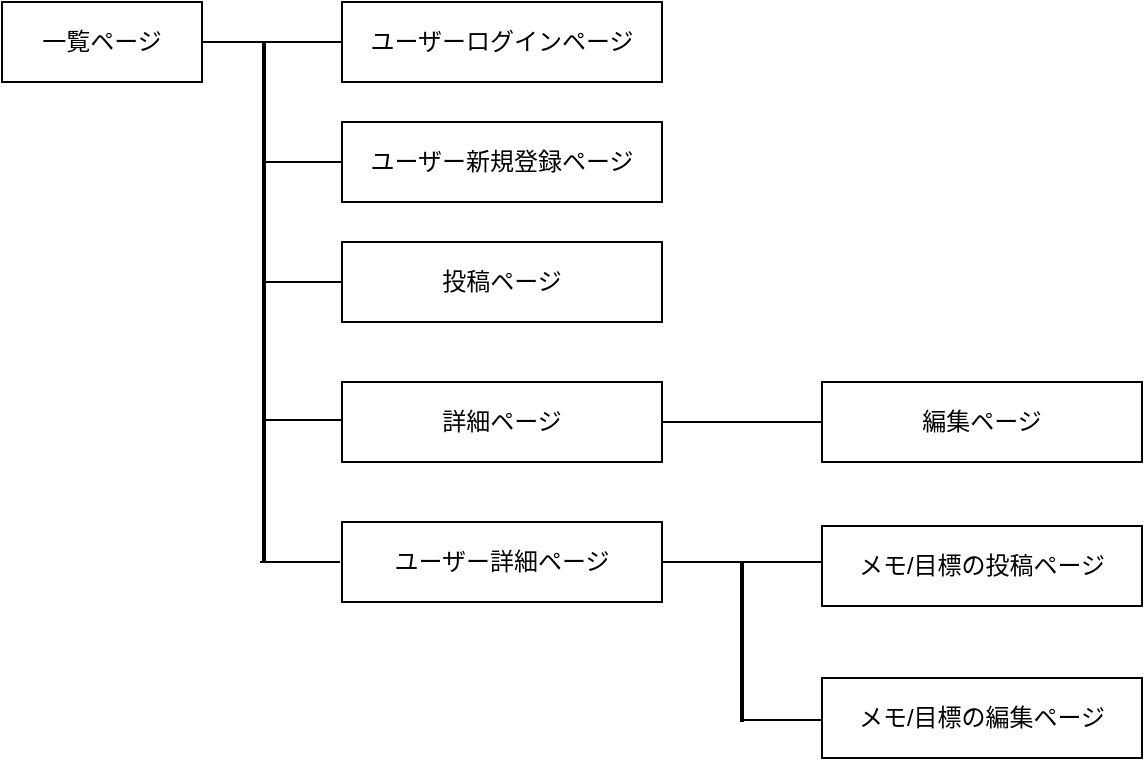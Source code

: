 <mxfile>
    <diagram id="UCNbY7tPHYeX1sSjyRKU" name="ページ1">
        <mxGraphModel dx="800" dy="413" grid="1" gridSize="10" guides="1" tooltips="1" connect="1" arrows="1" fold="1" page="1" pageScale="1" pageWidth="827" pageHeight="1169" math="0" shadow="0">
            <root>
                <mxCell id="0"/>
                <mxCell id="1" parent="0"/>
                <mxCell id="2" value="一覧ページ" style="whiteSpace=wrap;html=1;align=center;" parent="1" vertex="1">
                    <mxGeometry x="30" y="190" width="100" height="40" as="geometry"/>
                </mxCell>
                <mxCell id="3" value="ユーザーログインページ" style="whiteSpace=wrap;html=1;align=center;" parent="1" vertex="1">
                    <mxGeometry x="200" y="190" width="160" height="40" as="geometry"/>
                </mxCell>
                <mxCell id="4" value="ユーザー新規登録ページ" style="whiteSpace=wrap;html=1;align=center;" parent="1" vertex="1">
                    <mxGeometry x="200" y="250" width="160" height="40" as="geometry"/>
                </mxCell>
                <mxCell id="5" value="投稿ページ" style="whiteSpace=wrap;html=1;align=center;" parent="1" vertex="1">
                    <mxGeometry x="200" y="310" width="160" height="40" as="geometry"/>
                </mxCell>
                <mxCell id="6" value="詳細ページ" style="whiteSpace=wrap;html=1;align=center;" parent="1" vertex="1">
                    <mxGeometry x="200" y="380" width="160" height="40" as="geometry"/>
                </mxCell>
                <mxCell id="7" value="編集ページ" style="whiteSpace=wrap;html=1;align=center;" parent="1" vertex="1">
                    <mxGeometry x="440" y="380" width="160" height="40" as="geometry"/>
                </mxCell>
                <mxCell id="9" value="" style="line;strokeWidth=1;rotatable=0;dashed=0;labelPosition=right;align=left;verticalAlign=middle;spacingTop=0;spacingLeft=6;points=[];portConstraint=eastwest;" parent="1" vertex="1">
                    <mxGeometry x="130" y="205" width="70" height="10" as="geometry"/>
                </mxCell>
                <mxCell id="10" value="" style="line;strokeWidth=1;rotatable=0;dashed=0;labelPosition=right;align=left;verticalAlign=middle;spacingTop=0;spacingLeft=6;points=[];portConstraint=eastwest;" parent="1" vertex="1">
                    <mxGeometry x="160" y="265" width="40" height="10" as="geometry"/>
                </mxCell>
                <mxCell id="11" value="" style="line;strokeWidth=1;rotatable=0;dashed=0;labelPosition=right;align=left;verticalAlign=middle;spacingTop=0;spacingLeft=6;points=[];portConstraint=eastwest;" parent="1" vertex="1">
                    <mxGeometry x="160" y="325" width="40" height="10" as="geometry"/>
                </mxCell>
                <mxCell id="12" value="" style="line;strokeWidth=1;rotatable=0;dashed=0;labelPosition=right;align=left;verticalAlign=middle;spacingTop=0;spacingLeft=6;points=[];portConstraint=eastwest;" parent="1" vertex="1">
                    <mxGeometry x="160" y="394" width="40" height="10" as="geometry"/>
                </mxCell>
                <mxCell id="13" value="" style="line;strokeWidth=1;rotatable=0;dashed=0;labelPosition=right;align=left;verticalAlign=middle;spacingTop=0;spacingLeft=6;points=[];portConstraint=eastwest;" parent="1" vertex="1">
                    <mxGeometry x="360" y="395" width="80" height="10" as="geometry"/>
                </mxCell>
                <mxCell id="19" value="" style="line;strokeWidth=2;direction=south;html=1;" parent="1" vertex="1">
                    <mxGeometry x="156" y="210" width="10" height="260" as="geometry"/>
                </mxCell>
                <mxCell id="20" value="ユーザー詳細ページ" style="whiteSpace=wrap;html=1;align=center;" vertex="1" parent="1">
                    <mxGeometry x="200" y="450" width="160" height="40" as="geometry"/>
                </mxCell>
                <mxCell id="21" value="メモ/目標の投稿ページ" style="whiteSpace=wrap;html=1;align=center;" vertex="1" parent="1">
                    <mxGeometry x="440" y="452" width="160" height="40" as="geometry"/>
                </mxCell>
                <mxCell id="22" value="メモ/目標の編集ページ" style="whiteSpace=wrap;html=1;align=center;" vertex="1" parent="1">
                    <mxGeometry x="440" y="528" width="160" height="40" as="geometry"/>
                </mxCell>
                <mxCell id="23" value="" style="line;strokeWidth=1;rotatable=0;dashed=0;labelPosition=right;align=left;verticalAlign=middle;spacingTop=0;spacingLeft=6;points=[];portConstraint=eastwest;" vertex="1" parent="1">
                    <mxGeometry x="159" y="465" width="40" height="10" as="geometry"/>
                </mxCell>
                <mxCell id="24" value="" style="line;strokeWidth=1;rotatable=0;dashed=0;labelPosition=right;align=left;verticalAlign=middle;spacingTop=0;spacingLeft=6;points=[];portConstraint=eastwest;" vertex="1" parent="1">
                    <mxGeometry x="400" y="544" width="40" height="10" as="geometry"/>
                </mxCell>
                <mxCell id="25" value="" style="line;strokeWidth=1;rotatable=0;dashed=0;labelPosition=right;align=left;verticalAlign=middle;spacingTop=0;spacingLeft=6;points=[];portConstraint=eastwest;" vertex="1" parent="1">
                    <mxGeometry x="360" y="465" width="80" height="10" as="geometry"/>
                </mxCell>
                <mxCell id="27" value="" style="line;strokeWidth=2;direction=south;html=1;" vertex="1" parent="1">
                    <mxGeometry x="395" y="470" width="10" height="80" as="geometry"/>
                </mxCell>
            </root>
        </mxGraphModel>
    </diagram>
</mxfile>
